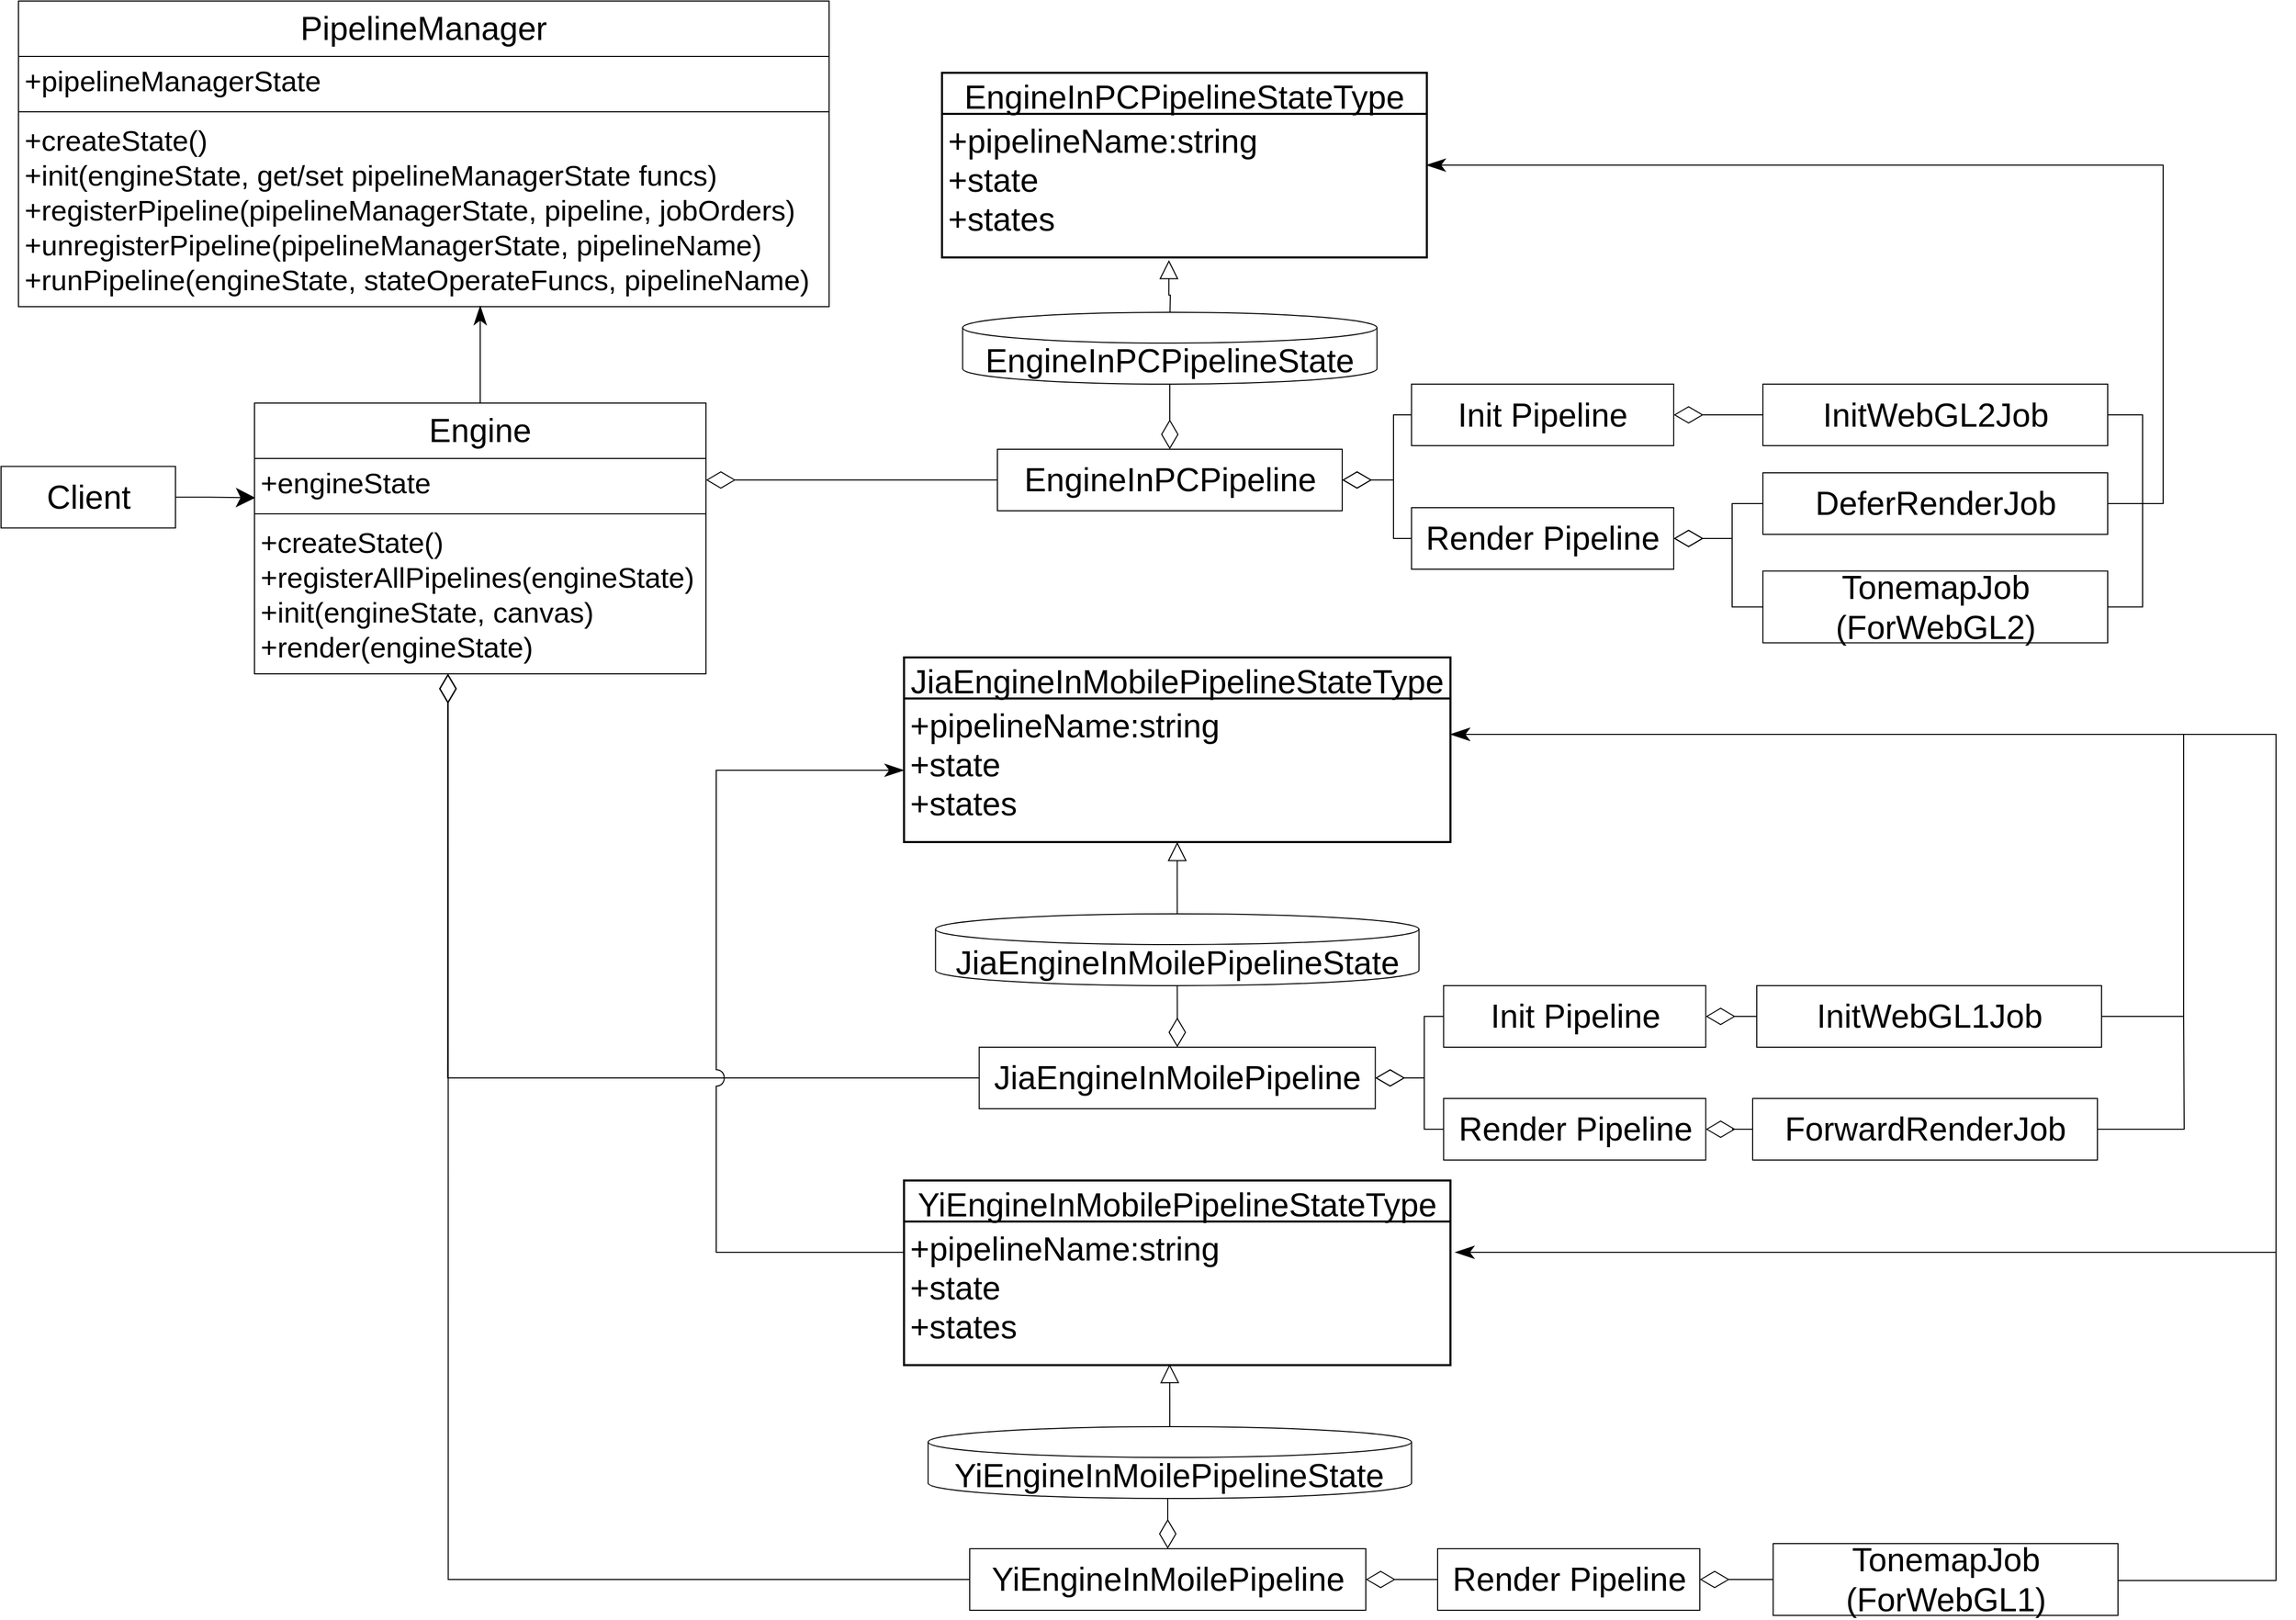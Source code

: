 <mxfile version="14.6.13" type="device"><diagram id="fjQVvlNmNs_deAdkQ_MN" name="第 1 页"><mxGraphModel dx="2404" dy="2289" grid="1" gridSize="10" guides="1" tooltips="1" connect="1" arrows="1" fold="1" page="1" pageScale="1" pageWidth="827" pageHeight="1169" math="0" shadow="0"><root><mxCell id="0"/><mxCell id="1" parent="0"/><mxCell id="AXR2ujIDxFGkD1EkSb9G-20" style="edgeStyle=orthogonalEdgeStyle;rounded=0;orthogonalLoop=1;jettySize=auto;html=1;fontSize=28;endArrow=classic;endFill=1;startSize=16;endSize=16;entryX=0.002;entryY=0.767;entryDx=0;entryDy=0;entryPerimeter=0;" parent="1" source="AXR2ujIDxFGkD1EkSb9G-21" target="7iNTU9kkFjnalKNRLV-s-6" edge="1"><mxGeometry relative="1" as="geometry"><mxPoint x="-47" y="211.25" as="targetPoint"/></mxGeometry></mxCell><mxCell id="AXR2ujIDxFGkD1EkSb9G-21" value="Client" style="html=1;fontSize=32;" parent="1" vertex="1"><mxGeometry x="-287" y="183.75" width="170" height="60" as="geometry"/></mxCell><mxCell id="AXR2ujIDxFGkD1EkSb9G-24" value="EngineInPCPipelineStateType" style="swimlane;childLayout=stackLayout;horizontal=1;startSize=40;horizontalStack=0;rounded=0;fontSize=32;fontStyle=0;strokeWidth=2;resizeParent=0;resizeLast=1;shadow=0;dashed=0;align=center;" parent="1" vertex="1"><mxGeometry x="630" y="-200" width="472.5" height="180" as="geometry"/></mxCell><mxCell id="AXR2ujIDxFGkD1EkSb9G-26" value="+pipelineName:string&#10;+state&#10;+states" style="align=left;strokeColor=none;fillColor=none;spacingLeft=4;fontSize=32;verticalAlign=top;resizable=0;rotatable=0;part=1;" parent="AXR2ujIDxFGkD1EkSb9G-24" vertex="1"><mxGeometry y="40" width="472.5" height="140" as="geometry"/></mxCell><mxCell id="EstlAirbwHtNufHmartv-14" style="edgeStyle=orthogonalEdgeStyle;rounded=0;jumpStyle=none;jumpSize=16;orthogonalLoop=1;jettySize=auto;html=1;entryX=0.5;entryY=1;entryDx=0;entryDy=0;startArrow=diamondThin;startFill=0;endArrow=none;endFill=0;startSize=26;endSize=26;" parent="1" source="AXR2ujIDxFGkD1EkSb9G-37" edge="1"><mxGeometry relative="1" as="geometry"><mxPoint x="852" y="103.5" as="targetPoint"/></mxGeometry></mxCell><mxCell id="EstlAirbwHtNufHmartv-36" style="edgeStyle=orthogonalEdgeStyle;rounded=0;jumpStyle=none;jumpSize=16;orthogonalLoop=1;jettySize=auto;html=1;entryX=0;entryY=0.5;entryDx=0;entryDy=0;startArrow=diamondThin;startFill=0;endArrow=none;endFill=0;startSize=26;endSize=26;" parent="1" source="AXR2ujIDxFGkD1EkSb9G-37" target="EstlAirbwHtNufHmartv-35" edge="1"><mxGeometry relative="1" as="geometry"><Array as="points"><mxPoint x="1070" y="197"/><mxPoint x="1070" y="134"/></Array></mxGeometry></mxCell><mxCell id="NMRluzCLPMQ3IPtWppYl-2" style="edgeStyle=orthogonalEdgeStyle;rounded=0;orthogonalLoop=1;jettySize=auto;html=1;entryX=0;entryY=0.5;entryDx=0;entryDy=0;endArrow=none;endFill=0;startArrow=diamondThin;startFill=0;endSize=26;startSize=26;" parent="1" source="AXR2ujIDxFGkD1EkSb9G-37" target="NMRluzCLPMQ3IPtWppYl-1" edge="1"><mxGeometry relative="1" as="geometry"><Array as="points"><mxPoint x="1070" y="197"/><mxPoint x="1070" y="254"/></Array></mxGeometry></mxCell><mxCell id="AXR2ujIDxFGkD1EkSb9G-37" value="EngineInPCPipeline" style="html=1;fontSize=32;" parent="1" vertex="1"><mxGeometry x="684" y="167" width="336" height="60" as="geometry"/></mxCell><mxCell id="EstlAirbwHtNufHmartv-11" style="edgeStyle=orthogonalEdgeStyle;rounded=0;jumpStyle=none;jumpSize=16;orthogonalLoop=1;jettySize=auto;html=1;entryX=1;entryY=0.5;entryDx=0;entryDy=0;startArrow=none;startFill=0;endArrow=none;endFill=0;startSize=16;endSize=16;exitX=1;exitY=0.5;exitDx=0;exitDy=0;" parent="1" source="AXR2ujIDxFGkD1EkSb9G-38" target="AXR2ujIDxFGkD1EkSb9G-40" edge="1"><mxGeometry relative="1" as="geometry"><Array as="points"><mxPoint x="1800" y="134"/><mxPoint x="1800" y="321"/></Array></mxGeometry></mxCell><mxCell id="AXR2ujIDxFGkD1EkSb9G-38" value="InitWebGL2Job" style="html=1;fontSize=32;" parent="1" vertex="1"><mxGeometry x="1430" y="103.5" width="336" height="60" as="geometry"/></mxCell><mxCell id="EstlAirbwHtNufHmartv-12" style="edgeStyle=orthogonalEdgeStyle;rounded=0;jumpStyle=none;jumpSize=16;orthogonalLoop=1;jettySize=auto;html=1;startArrow=none;startFill=0;endArrow=classicThin;endFill=1;startSize=16;endSize=16;" parent="1" edge="1"><mxGeometry relative="1" as="geometry"><mxPoint x="1102" y="-110" as="targetPoint"/><mxPoint x="1800" y="200" as="sourcePoint"/><Array as="points"><mxPoint x="1800" y="220"/><mxPoint x="1820" y="220"/><mxPoint x="1820" y="-110"/></Array></mxGeometry></mxCell><mxCell id="NMRluzCLPMQ3IPtWppYl-8" style="edgeStyle=orthogonalEdgeStyle;rounded=0;orthogonalLoop=1;jettySize=auto;html=1;startArrow=none;startFill=0;endArrow=none;endFill=0;startSize=16;endSize=16;" parent="1" source="AXR2ujIDxFGkD1EkSb9G-39" edge="1"><mxGeometry relative="1" as="geometry"><mxPoint x="1800" y="220" as="targetPoint"/></mxGeometry></mxCell><mxCell id="AXR2ujIDxFGkD1EkSb9G-39" value="DeferRenderJob" style="html=1;fontSize=32;" parent="1" vertex="1"><mxGeometry x="1430" y="190" width="336" height="60" as="geometry"/></mxCell><mxCell id="AXR2ujIDxFGkD1EkSb9G-40" value="TonemapJob&lt;br&gt;(ForWebGL2)" style="html=1;fontSize=32;" parent="1" vertex="1"><mxGeometry x="1430" y="285.75" width="336" height="70" as="geometry"/></mxCell><mxCell id="AXR2ujIDxFGkD1EkSb9G-41" value="JiaEngineInMobilePipelineStateType" style="swimlane;childLayout=stackLayout;horizontal=1;startSize=40;horizontalStack=0;rounded=0;fontSize=32;fontStyle=0;strokeWidth=2;resizeParent=0;resizeLast=1;shadow=0;dashed=0;align=center;" parent="1" vertex="1"><mxGeometry x="593.01" y="370" width="532.5" height="180" as="geometry"/></mxCell><mxCell id="AXR2ujIDxFGkD1EkSb9G-42" value="+pipelineName:string&#10;+state&#10;+states" style="align=left;strokeColor=none;fillColor=none;spacingLeft=4;fontSize=32;verticalAlign=top;resizable=0;rotatable=0;part=1;" parent="AXR2ujIDxFGkD1EkSb9G-41" vertex="1"><mxGeometry y="40" width="532.5" height="140" as="geometry"/></mxCell><mxCell id="AXR2ujIDxFGkD1EkSb9G-50" value="YiEngineInMobilePipelineStateType" style="swimlane;childLayout=stackLayout;horizontal=1;startSize=40;horizontalStack=0;rounded=0;fontSize=32;fontStyle=0;strokeWidth=2;resizeParent=0;resizeLast=1;shadow=0;dashed=0;align=center;" parent="1" vertex="1"><mxGeometry x="593" y="880" width="532.5" height="180" as="geometry"/></mxCell><mxCell id="AXR2ujIDxFGkD1EkSb9G-51" value="+pipelineName:string&#10;+state&#10;+states" style="align=left;strokeColor=none;fillColor=none;spacingLeft=4;fontSize=32;verticalAlign=top;resizable=0;rotatable=0;part=1;" parent="AXR2ujIDxFGkD1EkSb9G-50" vertex="1"><mxGeometry y="40" width="532.5" height="140" as="geometry"/></mxCell><mxCell id="EstlAirbwHtNufHmartv-18" style="edgeStyle=orthogonalEdgeStyle;rounded=0;jumpStyle=none;jumpSize=16;orthogonalLoop=1;jettySize=auto;html=1;entryX=0.5;entryY=1;entryDx=0;entryDy=0;startArrow=diamondThin;startFill=0;endArrow=none;endFill=0;startSize=26;endSize=26;entryPerimeter=0;" parent="1" source="AXR2ujIDxFGkD1EkSb9G-55" target="EstlAirbwHtNufHmartv-31" edge="1"><mxGeometry relative="1" as="geometry"><mxPoint x="879.255" y="690" as="targetPoint"/><Array as="points"/></mxGeometry></mxCell><mxCell id="EstlAirbwHtNufHmartv-41" style="edgeStyle=orthogonalEdgeStyle;rounded=0;jumpSize=16;orthogonalLoop=1;jettySize=auto;html=1;entryX=0;entryY=0.5;entryDx=0;entryDy=0;startArrow=diamondThin;startFill=0;endArrow=none;endFill=0;startSize=26;endSize=26;" parent="1" source="AXR2ujIDxFGkD1EkSb9G-55" target="EstlAirbwHtNufHmartv-40" edge="1"><mxGeometry relative="1" as="geometry"><Array as="points"><mxPoint x="1100" y="780"/><mxPoint x="1100" y="720"/></Array></mxGeometry></mxCell><mxCell id="NMRluzCLPMQ3IPtWppYl-4" style="edgeStyle=orthogonalEdgeStyle;rounded=0;orthogonalLoop=1;jettySize=auto;html=1;entryX=0;entryY=0.5;entryDx=0;entryDy=0;startArrow=diamondThin;startFill=0;endArrow=none;endFill=0;startSize=26;endSize=26;" parent="1" source="AXR2ujIDxFGkD1EkSb9G-55" target="NMRluzCLPMQ3IPtWppYl-3" edge="1"><mxGeometry relative="1" as="geometry"><Array as="points"><mxPoint x="1100" y="780"/><mxPoint x="1100" y="830"/></Array></mxGeometry></mxCell><mxCell id="AXR2ujIDxFGkD1EkSb9G-55" value="JiaEngineInMoilePipeline" style="html=1;fontSize=32;" parent="1" vertex="1"><mxGeometry x="666.25" y="750" width="386" height="60" as="geometry"/></mxCell><mxCell id="AXR2ujIDxFGkD1EkSb9G-65" style="edgeStyle=orthogonalEdgeStyle;rounded=0;orthogonalLoop=1;jettySize=auto;html=1;endArrow=classicThin;endFill=1;startSize=16;endSize=16;exitX=1;exitY=0.5;exitDx=0;exitDy=0;entryX=1;entryY=0.25;entryDx=0;entryDy=0;" parent="1" source="AXR2ujIDxFGkD1EkSb9G-56" target="AXR2ujIDxFGkD1EkSb9G-42" edge="1"><mxGeometry relative="1" as="geometry"><mxPoint x="1140" y="510" as="targetPoint"/><Array as="points"><mxPoint x="1840" y="720"/><mxPoint x="1840" y="445"/></Array></mxGeometry></mxCell><mxCell id="AXR2ujIDxFGkD1EkSb9G-56" value="InitWebGL1Job" style="html=1;fontSize=32;" parent="1" vertex="1"><mxGeometry x="1424" y="690" width="336" height="60" as="geometry"/></mxCell><mxCell id="EstlAirbwHtNufHmartv-5" style="edgeStyle=orthogonalEdgeStyle;rounded=0;jumpStyle=arc;jumpSize=26;orthogonalLoop=1;jettySize=auto;html=1;startArrow=none;startFill=0;endArrow=classicThin;endFill=1;startSize=16;endSize=16;" parent="1" edge="1"><mxGeometry relative="1" as="geometry"><mxPoint x="1930" y="960" as="sourcePoint"/><mxPoint x="1130" y="950" as="targetPoint"/><Array as="points"><mxPoint x="1709" y="950"/><mxPoint x="1109" y="950"/></Array></mxGeometry></mxCell><mxCell id="EstlAirbwHtNufHmartv-22" style="edgeStyle=orthogonalEdgeStyle;rounded=0;jumpStyle=none;jumpSize=16;orthogonalLoop=1;jettySize=auto;html=1;entryX=0.5;entryY=1;entryDx=0;entryDy=0;startArrow=diamondThin;startFill=0;endArrow=none;endFill=0;startSize=26;endSize=26;" parent="1" source="AXR2ujIDxFGkD1EkSb9G-59" edge="1"><mxGeometry relative="1" as="geometry"><mxPoint x="850" y="1190" as="targetPoint"/></mxGeometry></mxCell><mxCell id="EstlAirbwHtNufHmartv-44" style="edgeStyle=orthogonalEdgeStyle;rounded=0;jumpSize=16;orthogonalLoop=1;jettySize=auto;html=1;startArrow=diamondThin;startFill=0;endArrow=none;endFill=0;startSize=26;endSize=26;" parent="1" source="AXR2ujIDxFGkD1EkSb9G-59" target="EstlAirbwHtNufHmartv-43" edge="1"><mxGeometry relative="1" as="geometry"/></mxCell><mxCell id="AXR2ujIDxFGkD1EkSb9G-59" value="YiEngineInMoilePipeline" style="html=1;fontSize=32;" parent="1" vertex="1"><mxGeometry x="657" y="1239" width="386" height="60" as="geometry"/></mxCell><mxCell id="EstlAirbwHtNufHmartv-4" style="edgeStyle=orthogonalEdgeStyle;rounded=0;jumpStyle=none;jumpSize=26;orthogonalLoop=1;jettySize=auto;html=1;entryX=1;entryY=0.25;entryDx=0;entryDy=0;startArrow=none;startFill=0;endArrow=classicThin;endFill=1;startSize=16;endSize=16;exitX=1;exitY=0.5;exitDx=0;exitDy=0;" parent="1" source="AXR2ujIDxFGkD1EkSb9G-60" target="AXR2ujIDxFGkD1EkSb9G-42" edge="1"><mxGeometry relative="1" as="geometry"><mxPoint x="1810" y="1280" as="sourcePoint"/><Array as="points"><mxPoint x="1776" y="1270"/><mxPoint x="1930" y="1270"/><mxPoint x="1930" y="445"/></Array></mxGeometry></mxCell><mxCell id="AXR2ujIDxFGkD1EkSb9G-60" value="TonemapJob&lt;br&gt;(ForWebGL1)" style="html=1;fontSize=32;" parent="1" vertex="1"><mxGeometry x="1440" y="1234" width="336" height="70" as="geometry"/></mxCell><mxCell id="AXR2ujIDxFGkD1EkSb9G-74" style="edgeStyle=orthogonalEdgeStyle;rounded=0;orthogonalLoop=1;jettySize=auto;html=1;entryX=0;entryY=0.5;entryDx=0;entryDy=0;endArrow=none;endFill=0;startSize=26;endSize=26;startArrow=diamondThin;startFill=0;jumpStyle=arc;jumpSize=26;exitX=0.428;exitY=1;exitDx=0;exitDy=0;exitPerimeter=0;" parent="1" source="7iNTU9kkFjnalKNRLV-s-8" target="AXR2ujIDxFGkD1EkSb9G-55" edge="1"><mxGeometry relative="1" as="geometry"><Array as="points"><mxPoint x="148" y="780"/></Array><mxPoint x="148" y="390" as="sourcePoint"/></mxGeometry></mxCell><mxCell id="AXR2ujIDxFGkD1EkSb9G-75" style="edgeStyle=orthogonalEdgeStyle;rounded=0;orthogonalLoop=1;jettySize=auto;html=1;entryX=0;entryY=0.5;entryDx=0;entryDy=0;endArrow=none;endFill=0;startSize=26;endSize=26;startArrow=diamondThin;startFill=0;jumpStyle=none;jumpSize=26;exitX=0.429;exitY=1;exitDx=0;exitDy=0;exitPerimeter=0;" parent="1" source="7iNTU9kkFjnalKNRLV-s-8" target="AXR2ujIDxFGkD1EkSb9G-59" edge="1"><mxGeometry relative="1" as="geometry"><Array as="points"><mxPoint x="149" y="1269"/></Array><mxPoint x="148" y="440" as="sourcePoint"/></mxGeometry></mxCell><mxCell id="AXR2ujIDxFGkD1EkSb9G-76" style="edgeStyle=orthogonalEdgeStyle;rounded=0;orthogonalLoop=1;jettySize=auto;html=1;endArrow=classicThin;endFill=1;startSize=16;endSize=16;" parent="1" source="7iNTU9kkFjnalKNRLV-s-5" edge="1"><mxGeometry relative="1" as="geometry"><mxPoint x="121" y="93" as="sourcePoint"/><mxPoint x="180" y="27" as="targetPoint"/><Array as="points"><mxPoint x="180" y="27"/></Array></mxGeometry></mxCell><mxCell id="EstlAirbwHtNufHmartv-7" style="edgeStyle=orthogonalEdgeStyle;rounded=0;jumpStyle=arc;jumpSize=16;orthogonalLoop=1;jettySize=auto;html=1;entryX=0;entryY=0.5;entryDx=0;entryDy=0;startArrow=none;startFill=0;endArrow=classicThin;endFill=1;startSize=16;endSize=16;exitX=0;exitY=0.5;exitDx=0;exitDy=0;" parent="1" source="AXR2ujIDxFGkD1EkSb9G-51" target="AXR2ujIDxFGkD1EkSb9G-42" edge="1"><mxGeometry relative="1" as="geometry"><Array as="points"><mxPoint x="577" y="950"/><mxPoint x="410" y="950"/><mxPoint x="410" y="540"/></Array></mxGeometry></mxCell><mxCell id="EstlAirbwHtNufHmartv-15" style="edgeStyle=orthogonalEdgeStyle;rounded=0;jumpStyle=none;jumpSize=16;orthogonalLoop=1;jettySize=auto;html=1;entryX=0.468;entryY=1.019;entryDx=0;entryDy=0;entryPerimeter=0;startArrow=none;startFill=0;endArrow=block;endFill=0;startSize=16;endSize=16;" parent="1" target="AXR2ujIDxFGkD1EkSb9G-26" edge="1"><mxGeometry relative="1" as="geometry"><mxPoint x="852" y="43.5" as="sourcePoint"/></mxGeometry></mxCell><mxCell id="EstlAirbwHtNufHmartv-19" style="edgeStyle=orthogonalEdgeStyle;rounded=0;jumpStyle=none;jumpSize=16;orthogonalLoop=1;jettySize=auto;html=1;startArrow=none;startFill=0;endArrow=block;endFill=0;startSize=16;endSize=16;exitX=0.5;exitY=0;exitDx=0;exitDy=0;exitPerimeter=0;" parent="1" source="EstlAirbwHtNufHmartv-31" target="AXR2ujIDxFGkD1EkSb9G-42" edge="1"><mxGeometry relative="1" as="geometry"><mxPoint x="879.286" y="630" as="sourcePoint"/></mxGeometry></mxCell><mxCell id="EstlAirbwHtNufHmartv-23" style="edgeStyle=orthogonalEdgeStyle;rounded=0;jumpStyle=none;jumpSize=16;orthogonalLoop=1;jettySize=auto;html=1;entryX=0.486;entryY=0.993;entryDx=0;entryDy=0;entryPerimeter=0;startArrow=none;startFill=0;endArrow=block;endFill=0;startSize=16;endSize=16;exitX=0.5;exitY=0;exitDx=0;exitDy=0;exitPerimeter=0;" parent="1" source="EstlAirbwHtNufHmartv-32" target="AXR2ujIDxFGkD1EkSb9G-51" edge="1"><mxGeometry relative="1" as="geometry"><mxPoint x="850" y="1130" as="sourcePoint"/></mxGeometry></mxCell><mxCell id="EstlAirbwHtNufHmartv-30" value="&lt;span style=&quot;font-size: 32px&quot;&gt;EngineInPCPipelineState&lt;/span&gt;" style="shape=cylinder3;whiteSpace=wrap;html=1;boundedLbl=1;backgroundOutline=1;size=15;" parent="1" vertex="1"><mxGeometry x="650.13" y="33.5" width="403.75" height="70" as="geometry"/></mxCell><mxCell id="EstlAirbwHtNufHmartv-31" value="&lt;span style=&quot;font-size: 32px&quot;&gt;JiaEngineInMoilePipelineState&lt;/span&gt;" style="shape=cylinder3;whiteSpace=wrap;html=1;boundedLbl=1;backgroundOutline=1;size=15;" parent="1" vertex="1"><mxGeometry x="623.68" y="620" width="471.13" height="70" as="geometry"/></mxCell><mxCell id="EstlAirbwHtNufHmartv-32" value="&lt;span style=&quot;font-size: 32px&quot;&gt;YiEngineInMoilePipelineState&lt;/span&gt;" style="shape=cylinder3;whiteSpace=wrap;html=1;boundedLbl=1;backgroundOutline=1;size=15;" parent="1" vertex="1"><mxGeometry x="616.44" y="1120" width="471.13" height="70" as="geometry"/></mxCell><mxCell id="EstlAirbwHtNufHmartv-37" style="edgeStyle=orthogonalEdgeStyle;rounded=0;jumpSize=16;orthogonalLoop=1;jettySize=auto;html=1;entryX=0;entryY=0.5;entryDx=0;entryDy=0;startArrow=diamondThin;startFill=0;endArrow=none;endFill=0;startSize=26;endSize=26;exitX=1;exitY=0.5;exitDx=0;exitDy=0;" parent="1" source="NMRluzCLPMQ3IPtWppYl-1" target="AXR2ujIDxFGkD1EkSb9G-39" edge="1"><mxGeometry relative="1" as="geometry"><Array as="points"><mxPoint x="1400" y="254"/><mxPoint x="1400" y="220"/></Array></mxGeometry></mxCell><mxCell id="EstlAirbwHtNufHmartv-38" style="edgeStyle=orthogonalEdgeStyle;rounded=0;jumpSize=16;orthogonalLoop=1;jettySize=auto;html=1;entryX=0;entryY=0.5;entryDx=0;entryDy=0;startArrow=diamondThin;startFill=0;endArrow=none;endFill=0;startSize=26;endSize=26;exitX=1;exitY=0.5;exitDx=0;exitDy=0;" parent="1" source="EstlAirbwHtNufHmartv-35" target="AXR2ujIDxFGkD1EkSb9G-38" edge="1"><mxGeometry relative="1" as="geometry"><Array as="points"><mxPoint x="1370" y="134"/><mxPoint x="1370" y="134"/></Array></mxGeometry></mxCell><mxCell id="EstlAirbwHtNufHmartv-39" style="edgeStyle=orthogonalEdgeStyle;rounded=0;jumpSize=16;orthogonalLoop=1;jettySize=auto;html=1;entryX=0;entryY=0.5;entryDx=0;entryDy=0;startArrow=diamondThin;startFill=0;endArrow=none;endFill=0;startSize=26;endSize=26;exitX=1;exitY=0.5;exitDx=0;exitDy=0;" parent="1" source="NMRluzCLPMQ3IPtWppYl-1" target="AXR2ujIDxFGkD1EkSb9G-40" edge="1"><mxGeometry relative="1" as="geometry"><Array as="points"><mxPoint x="1400" y="254"/><mxPoint x="1400" y="321"/></Array></mxGeometry></mxCell><mxCell id="EstlAirbwHtNufHmartv-35" value="Init Pipeline" style="html=1;fontSize=32;" parent="1" vertex="1"><mxGeometry x="1087.57" y="103.5" width="255.51" height="60" as="geometry"/></mxCell><mxCell id="EstlAirbwHtNufHmartv-42" style="edgeStyle=orthogonalEdgeStyle;rounded=0;jumpSize=16;orthogonalLoop=1;jettySize=auto;html=1;entryX=0;entryY=0.5;entryDx=0;entryDy=0;startArrow=diamondThin;startFill=0;endArrow=none;endFill=0;startSize=26;endSize=26;" parent="1" source="EstlAirbwHtNufHmartv-40" target="AXR2ujIDxFGkD1EkSb9G-56" edge="1"><mxGeometry relative="1" as="geometry"/></mxCell><mxCell id="EstlAirbwHtNufHmartv-40" value="Init Pipeline" style="html=1;fontSize=32;" parent="1" vertex="1"><mxGeometry x="1118.81" y="690" width="255.51" height="60" as="geometry"/></mxCell><mxCell id="EstlAirbwHtNufHmartv-46" style="edgeStyle=orthogonalEdgeStyle;rounded=0;jumpSize=16;orthogonalLoop=1;jettySize=auto;html=1;entryX=0;entryY=0.5;entryDx=0;entryDy=0;startArrow=diamondThin;startFill=0;endArrow=none;endFill=0;startSize=26;endSize=26;" parent="1" source="EstlAirbwHtNufHmartv-43" target="AXR2ujIDxFGkD1EkSb9G-60" edge="1"><mxGeometry relative="1" as="geometry"/></mxCell><mxCell id="EstlAirbwHtNufHmartv-43" value="Render Pipeline" style="html=1;fontSize=32;" parent="1" vertex="1"><mxGeometry x="1113" y="1239" width="255.51" height="60" as="geometry"/></mxCell><mxCell id="NMRluzCLPMQ3IPtWppYl-1" value="Render Pipeline" style="html=1;fontSize=32;" parent="1" vertex="1"><mxGeometry x="1087.57" y="224" width="255.51" height="60" as="geometry"/></mxCell><mxCell id="NMRluzCLPMQ3IPtWppYl-6" style="edgeStyle=orthogonalEdgeStyle;rounded=0;orthogonalLoop=1;jettySize=auto;html=1;entryX=0;entryY=0.5;entryDx=0;entryDy=0;startArrow=diamondThin;startFill=0;endArrow=none;endFill=0;startSize=26;endSize=26;" parent="1" source="NMRluzCLPMQ3IPtWppYl-3" target="NMRluzCLPMQ3IPtWppYl-5" edge="1"><mxGeometry relative="1" as="geometry"/></mxCell><mxCell id="NMRluzCLPMQ3IPtWppYl-3" value="Render Pipeline" style="html=1;fontSize=32;" parent="1" vertex="1"><mxGeometry x="1118.81" y="800" width="255.51" height="60" as="geometry"/></mxCell><mxCell id="NMRluzCLPMQ3IPtWppYl-7" style="edgeStyle=orthogonalEdgeStyle;rounded=0;orthogonalLoop=1;jettySize=auto;html=1;startArrow=none;startFill=0;endArrow=none;endFill=0;startSize=16;endSize=16;" parent="1" source="NMRluzCLPMQ3IPtWppYl-5" edge="1"><mxGeometry relative="1" as="geometry"><mxPoint x="1840" y="720" as="targetPoint"/></mxGeometry></mxCell><mxCell id="NMRluzCLPMQ3IPtWppYl-5" value="ForwardRenderJob" style="html=1;fontSize=32;" parent="1" vertex="1"><mxGeometry x="1420" y="800" width="336" height="60" as="geometry"/></mxCell><mxCell id="7iNTU9kkFjnalKNRLV-s-1" value="PipelineManager" style="swimlane;fontStyle=0;align=center;verticalAlign=top;childLayout=stackLayout;horizontal=1;startSize=54;horizontalStack=0;resizeParent=1;resizeParentMax=0;resizeLast=0;collapsible=1;marginBottom=0;fontSize=32;" parent="1" vertex="1"><mxGeometry x="-270" y="-270" width="790" height="298" as="geometry"/></mxCell><mxCell id="7iNTU9kkFjnalKNRLV-s-2" value="+pipelineManagerState" style="text;strokeColor=none;fillColor=none;align=left;verticalAlign=top;spacingLeft=4;spacingRight=4;overflow=hidden;rotatable=0;points=[[0,0.5],[1,0.5]];portConstraint=eastwest;fontSize=28;" parent="7iNTU9kkFjnalKNRLV-s-1" vertex="1"><mxGeometry y="54" width="790" height="50" as="geometry"/></mxCell><mxCell id="7iNTU9kkFjnalKNRLV-s-3" value="" style="line;strokeWidth=1;fillColor=none;align=left;verticalAlign=middle;spacingTop=-1;spacingLeft=3;spacingRight=3;rotatable=0;labelPosition=right;points=[];portConstraint=eastwest;" parent="7iNTU9kkFjnalKNRLV-s-1" vertex="1"><mxGeometry y="104" width="790" height="8" as="geometry"/></mxCell><mxCell id="7iNTU9kkFjnalKNRLV-s-4" value="+createState()&#10;+init(engineState, get/set pipelineManagerState funcs)&#10;+registerPipeline(pipelineManagerState, pipeline, jobOrders)&#10;+unregisterPipeline(pipelineManagerState, pipelineName)&#10;+runPipeline(engineState, stateOperateFuncs, pipelineName)" style="text;strokeColor=none;fillColor=none;align=left;verticalAlign=top;spacingLeft=4;spacingRight=4;overflow=hidden;rotatable=0;points=[[0,0.5],[1,0.5]];portConstraint=eastwest;fontSize=28;" parent="7iNTU9kkFjnalKNRLV-s-1" vertex="1"><mxGeometry y="112" width="790" height="186" as="geometry"/></mxCell><mxCell id="7iNTU9kkFjnalKNRLV-s-5" value="Engine" style="swimlane;fontStyle=0;align=center;verticalAlign=top;childLayout=stackLayout;horizontal=1;startSize=54;horizontalStack=0;resizeParent=1;resizeParentMax=0;resizeLast=0;collapsible=1;marginBottom=0;fontSize=32;" parent="1" vertex="1"><mxGeometry x="-40" y="122" width="440" height="264" as="geometry"/></mxCell><mxCell id="7iNTU9kkFjnalKNRLV-s-6" value="+engineState" style="text;strokeColor=none;fillColor=none;align=left;verticalAlign=top;spacingLeft=4;spacingRight=4;overflow=hidden;rotatable=0;points=[[0,0.5],[1,0.5]];portConstraint=eastwest;fontSize=28;" parent="7iNTU9kkFjnalKNRLV-s-5" vertex="1"><mxGeometry y="54" width="440" height="50" as="geometry"/></mxCell><mxCell id="7iNTU9kkFjnalKNRLV-s-7" value="" style="line;strokeWidth=1;fillColor=none;align=left;verticalAlign=middle;spacingTop=-1;spacingLeft=3;spacingRight=3;rotatable=0;labelPosition=right;points=[];portConstraint=eastwest;" parent="7iNTU9kkFjnalKNRLV-s-5" vertex="1"><mxGeometry y="104" width="440" height="8" as="geometry"/></mxCell><mxCell id="7iNTU9kkFjnalKNRLV-s-8" value="+createState()&#10;+registerAllPipelines(engineState)&#10;+init(engineState, canvas)&#10;+render(engineState)" style="text;strokeColor=none;fillColor=none;align=left;verticalAlign=top;spacingLeft=4;spacingRight=4;overflow=hidden;rotatable=0;points=[[0,0.5],[1,0.5]];portConstraint=eastwest;fontSize=28;" parent="7iNTU9kkFjnalKNRLV-s-5" vertex="1"><mxGeometry y="112" width="440" height="152" as="geometry"/></mxCell><mxCell id="7iNTU9kkFjnalKNRLV-s-9" style="edgeStyle=orthogonalEdgeStyle;rounded=0;orthogonalLoop=1;jettySize=auto;html=1;entryX=0;entryY=0.5;entryDx=0;entryDy=0;startArrow=diamondThin;startFill=0;endArrow=none;endFill=0;endSize=26;startSize=26;" parent="1" source="7iNTU9kkFjnalKNRLV-s-6" target="AXR2ujIDxFGkD1EkSb9G-37" edge="1"><mxGeometry relative="1" as="geometry"><Array as="points"><mxPoint x="470" y="197"/><mxPoint x="470" y="197"/></Array></mxGeometry></mxCell></root></mxGraphModel></diagram></mxfile>